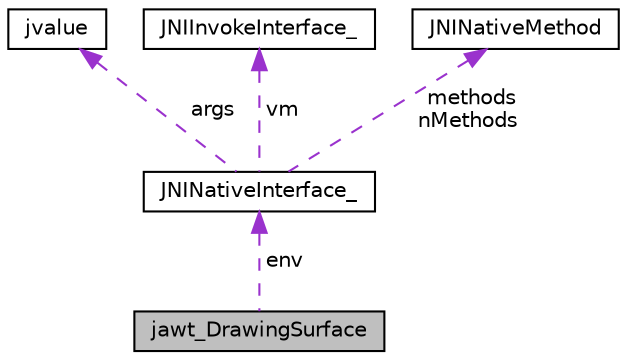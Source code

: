 digraph "jawt_DrawingSurface"
{
 // LATEX_PDF_SIZE
  edge [fontname="Helvetica",fontsize="10",labelfontname="Helvetica",labelfontsize="10"];
  node [fontname="Helvetica",fontsize="10",shape=record];
  Node1 [label="jawt_DrawingSurface",height=0.2,width=0.4,color="black", fillcolor="grey75", style="filled", fontcolor="black",tooltip=" "];
  Node2 -> Node1 [dir="back",color="darkorchid3",fontsize="10",style="dashed",label=" env" ,fontname="Helvetica"];
  Node2 [label="JNINativeInterface_",height=0.2,width=0.4,color="black", fillcolor="white", style="filled",URL="$struct_j_n_i_native_interface__.html",tooltip=" "];
  Node3 -> Node2 [dir="back",color="darkorchid3",fontsize="10",style="dashed",label=" args" ,fontname="Helvetica"];
  Node3 [label="jvalue",height=0.2,width=0.4,color="black", fillcolor="white", style="filled",URL="$unionjvalue.html",tooltip=" "];
  Node4 -> Node2 [dir="back",color="darkorchid3",fontsize="10",style="dashed",label=" vm" ,fontname="Helvetica"];
  Node4 [label="JNIInvokeInterface_",height=0.2,width=0.4,color="black", fillcolor="white", style="filled",URL="$struct_j_n_i_invoke_interface__.html",tooltip=" "];
  Node5 -> Node2 [dir="back",color="darkorchid3",fontsize="10",style="dashed",label=" methods\nnMethods" ,fontname="Helvetica"];
  Node5 [label="JNINativeMethod",height=0.2,width=0.4,color="black", fillcolor="white", style="filled",URL="$struct_j_n_i_native_method.html",tooltip=" "];
}
